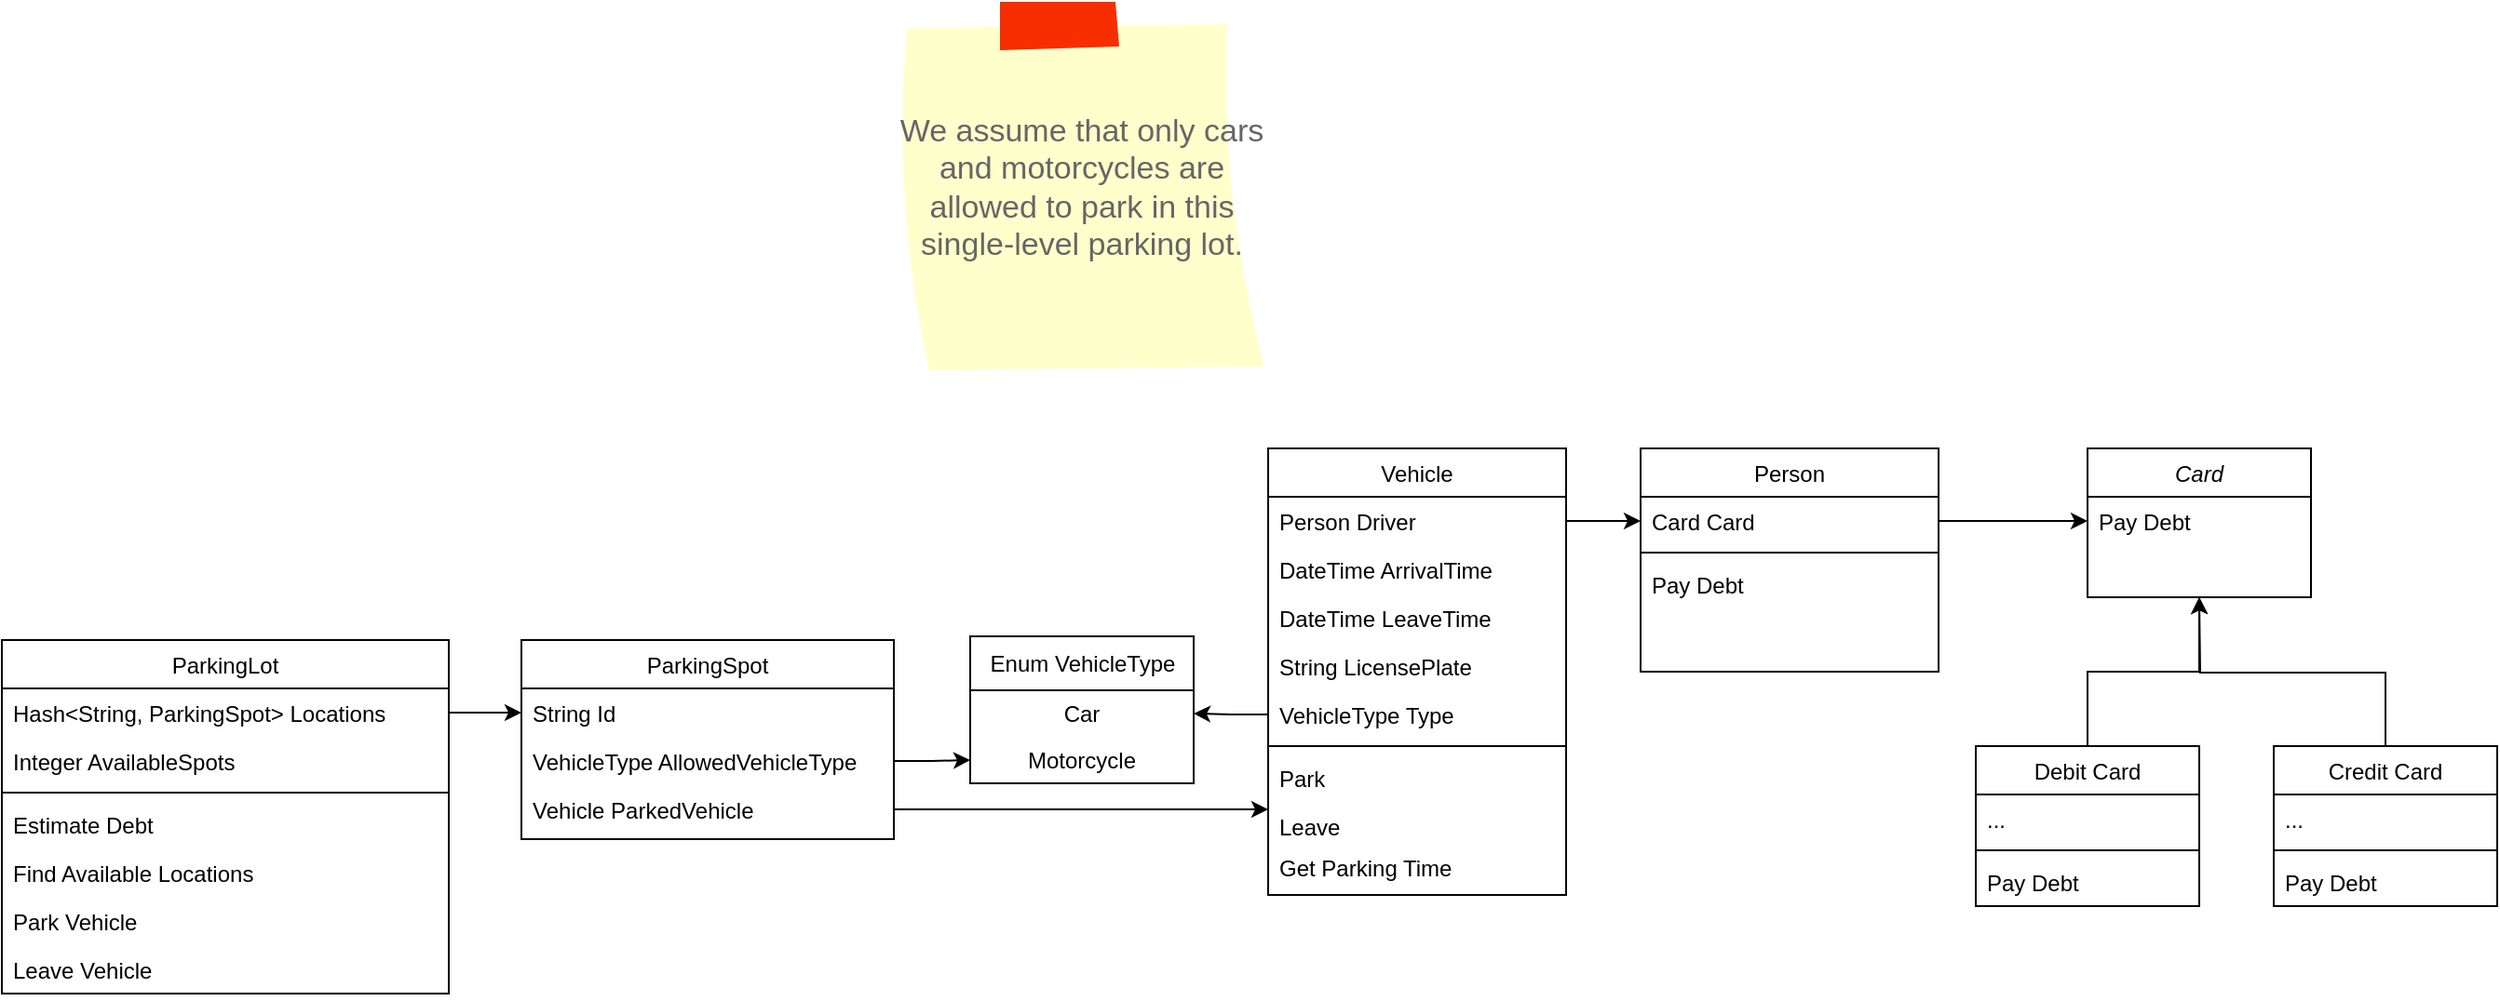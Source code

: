 <mxfile version="16.2.4" type="device"><diagram id="C5RBs43oDa-KdzZeNtuy" name="Page-1"><mxGraphModel dx="1741" dy="447" grid="1" gridSize="10" guides="1" tooltips="1" connect="1" arrows="1" fold="1" page="1" pageScale="1" pageWidth="827" pageHeight="1169" math="0" shadow="0"><root><mxCell id="WIyWlLk6GJQsqaUBKTNV-0"/><mxCell id="WIyWlLk6GJQsqaUBKTNV-1" parent="WIyWlLk6GJQsqaUBKTNV-0"/><mxCell id="zkfFHV4jXpPFQw0GAbJ--0" value="Vehicle" style="swimlane;fontStyle=0;align=center;verticalAlign=top;childLayout=stackLayout;horizontal=1;startSize=26;horizontalStack=0;resizeParent=1;resizeLast=0;collapsible=1;marginBottom=0;rounded=0;shadow=0;strokeWidth=1;" parent="WIyWlLk6GJQsqaUBKTNV-1" vertex="1"><mxGeometry x="200" y="240" width="160" height="240" as="geometry"><mxRectangle x="230" y="140" width="160" height="26" as="alternateBounds"/></mxGeometry></mxCell><mxCell id="DtOP5gC3qBV1YIBfyRSL-27" value="Person Driver" style="text;align=left;verticalAlign=top;spacingLeft=4;spacingRight=4;overflow=hidden;rotatable=0;points=[[0,0.5],[1,0.5]];portConstraint=eastwest;rounded=0;shadow=0;html=0;" vertex="1" parent="zkfFHV4jXpPFQw0GAbJ--0"><mxGeometry y="26" width="160" height="26" as="geometry"/></mxCell><mxCell id="zkfFHV4jXpPFQw0GAbJ--1" value="DateTime ArrivalTime" style="text;align=left;verticalAlign=top;spacingLeft=4;spacingRight=4;overflow=hidden;rotatable=0;points=[[0,0.5],[1,0.5]];portConstraint=eastwest;" parent="zkfFHV4jXpPFQw0GAbJ--0" vertex="1"><mxGeometry y="52" width="160" height="26" as="geometry"/></mxCell><mxCell id="DtOP5gC3qBV1YIBfyRSL-21" value="DateTime LeaveTime" style="text;align=left;verticalAlign=top;spacingLeft=4;spacingRight=4;overflow=hidden;rotatable=0;points=[[0,0.5],[1,0.5]];portConstraint=eastwest;" vertex="1" parent="zkfFHV4jXpPFQw0GAbJ--0"><mxGeometry y="78" width="160" height="26" as="geometry"/></mxCell><mxCell id="zkfFHV4jXpPFQw0GAbJ--2" value="String LicensePlate" style="text;align=left;verticalAlign=top;spacingLeft=4;spacingRight=4;overflow=hidden;rotatable=0;points=[[0,0.5],[1,0.5]];portConstraint=eastwest;rounded=0;shadow=0;html=0;" parent="zkfFHV4jXpPFQw0GAbJ--0" vertex="1"><mxGeometry y="104" width="160" height="26" as="geometry"/></mxCell><mxCell id="DtOP5gC3qBV1YIBfyRSL-4" value="VehicleType Type" style="text;align=left;verticalAlign=top;spacingLeft=4;spacingRight=4;overflow=hidden;rotatable=0;points=[[0,0.5],[1,0.5]];portConstraint=eastwest;rounded=0;shadow=0;html=0;" vertex="1" parent="zkfFHV4jXpPFQw0GAbJ--0"><mxGeometry y="130" width="160" height="26" as="geometry"/></mxCell><mxCell id="zkfFHV4jXpPFQw0GAbJ--4" value="" style="line;html=1;strokeWidth=1;align=left;verticalAlign=middle;spacingTop=-1;spacingLeft=3;spacingRight=3;rotatable=0;labelPosition=right;points=[];portConstraint=eastwest;" parent="zkfFHV4jXpPFQw0GAbJ--0" vertex="1"><mxGeometry y="156" width="160" height="8" as="geometry"/></mxCell><mxCell id="DtOP5gC3qBV1YIBfyRSL-7" value="Park" style="text;align=left;verticalAlign=top;spacingLeft=4;spacingRight=4;overflow=hidden;rotatable=0;points=[[0,0.5],[1,0.5]];portConstraint=eastwest;rounded=0;shadow=0;html=0;" vertex="1" parent="zkfFHV4jXpPFQw0GAbJ--0"><mxGeometry y="164" width="160" height="26" as="geometry"/></mxCell><mxCell id="DtOP5gC3qBV1YIBfyRSL-31" value="Leave" style="text;align=left;verticalAlign=top;spacingLeft=4;spacingRight=4;overflow=hidden;rotatable=0;points=[[0,0.5],[1,0.5]];portConstraint=eastwest;rounded=0;shadow=0;html=0;" vertex="1" parent="zkfFHV4jXpPFQw0GAbJ--0"><mxGeometry y="190" width="160" height="22" as="geometry"/></mxCell><mxCell id="DtOP5gC3qBV1YIBfyRSL-10" value="Get Parking Time" style="text;align=left;verticalAlign=top;spacingLeft=4;spacingRight=4;overflow=hidden;rotatable=0;points=[[0,0.5],[1,0.5]];portConstraint=eastwest;rounded=0;shadow=0;html=0;" vertex="1" parent="zkfFHV4jXpPFQw0GAbJ--0"><mxGeometry y="212" width="160" height="22" as="geometry"/></mxCell><mxCell id="zkfFHV4jXpPFQw0GAbJ--17" value="ParkingLot" style="swimlane;fontStyle=0;align=center;verticalAlign=top;childLayout=stackLayout;horizontal=1;startSize=26;horizontalStack=0;resizeParent=1;resizeLast=0;collapsible=1;marginBottom=0;rounded=0;shadow=0;strokeWidth=1;" parent="WIyWlLk6GJQsqaUBKTNV-1" vertex="1"><mxGeometry x="-480" y="343" width="240" height="190" as="geometry"><mxRectangle x="550" y="140" width="160" height="26" as="alternateBounds"/></mxGeometry></mxCell><mxCell id="zkfFHV4jXpPFQw0GAbJ--18" value="Hash&lt;String, ParkingSpot&gt; Locations" style="text;align=left;verticalAlign=top;spacingLeft=4;spacingRight=4;overflow=hidden;rotatable=0;points=[[0,0.5],[1,0.5]];portConstraint=eastwest;" parent="zkfFHV4jXpPFQw0GAbJ--17" vertex="1"><mxGeometry y="26" width="240" height="26" as="geometry"/></mxCell><mxCell id="DtOP5gC3qBV1YIBfyRSL-59" value="Integer AvailableSpots" style="text;align=left;verticalAlign=top;spacingLeft=4;spacingRight=4;overflow=hidden;rotatable=0;points=[[0,0.5],[1,0.5]];portConstraint=eastwest;rounded=0;shadow=0;html=0;" vertex="1" parent="zkfFHV4jXpPFQw0GAbJ--17"><mxGeometry y="52" width="240" height="26" as="geometry"/></mxCell><mxCell id="zkfFHV4jXpPFQw0GAbJ--23" value="" style="line;html=1;strokeWidth=1;align=left;verticalAlign=middle;spacingTop=-1;spacingLeft=3;spacingRight=3;rotatable=0;labelPosition=right;points=[];portConstraint=eastwest;" parent="zkfFHV4jXpPFQw0GAbJ--17" vertex="1"><mxGeometry y="78" width="240" height="8" as="geometry"/></mxCell><mxCell id="DtOP5gC3qBV1YIBfyRSL-30" value="Estimate Debt" style="text;align=left;verticalAlign=top;spacingLeft=4;spacingRight=4;overflow=hidden;rotatable=0;points=[[0,0.5],[1,0.5]];portConstraint=eastwest;rounded=0;shadow=0;html=0;" vertex="1" parent="zkfFHV4jXpPFQw0GAbJ--17"><mxGeometry y="86" width="240" height="26" as="geometry"/></mxCell><mxCell id="DtOP5gC3qBV1YIBfyRSL-47" value="Find Available Locations" style="text;align=left;verticalAlign=top;spacingLeft=4;spacingRight=4;overflow=hidden;rotatable=0;points=[[0,0.5],[1,0.5]];portConstraint=eastwest;rounded=0;shadow=0;html=0;" vertex="1" parent="zkfFHV4jXpPFQw0GAbJ--17"><mxGeometry y="112" width="240" height="26" as="geometry"/></mxCell><mxCell id="DtOP5gC3qBV1YIBfyRSL-48" value="Park Vehicle" style="text;align=left;verticalAlign=top;spacingLeft=4;spacingRight=4;overflow=hidden;rotatable=0;points=[[0,0.5],[1,0.5]];portConstraint=eastwest;rounded=0;shadow=0;html=0;" vertex="1" parent="zkfFHV4jXpPFQw0GAbJ--17"><mxGeometry y="138" width="240" height="26" as="geometry"/></mxCell><mxCell id="DtOP5gC3qBV1YIBfyRSL-58" value="Leave Vehicle" style="text;align=left;verticalAlign=top;spacingLeft=4;spacingRight=4;overflow=hidden;rotatable=0;points=[[0,0.5],[1,0.5]];portConstraint=eastwest;rounded=0;shadow=0;html=0;" vertex="1" parent="zkfFHV4jXpPFQw0GAbJ--17"><mxGeometry y="164" width="240" height="26" as="geometry"/></mxCell><mxCell id="DtOP5gC3qBV1YIBfyRSL-0" value="We assume that only cars and motorcycles are allowed to park in this single-level parking lot." style="strokeWidth=1;shadow=0;dashed=0;align=center;html=1;shape=mxgraph.mockup.text.stickyNote2;fontColor=#666666;mainText=;fontSize=17;whiteSpace=wrap;fillColor=#ffffcc;strokeColor=#F62E00;" vertex="1" parent="WIyWlLk6GJQsqaUBKTNV-1"><mxGeometry width="200" height="200" as="geometry"/></mxCell><mxCell id="DtOP5gC3qBV1YIBfyRSL-1" value="&lt;span style=&quot;font-weight: normal&quot;&gt;Enum VehicleType&lt;/span&gt;" style="swimlane;fontStyle=1;align=center;verticalAlign=middle;childLayout=stackLayout;horizontal=1;startSize=29;horizontalStack=0;resizeParent=1;resizeParentMax=0;resizeLast=0;collapsible=0;marginBottom=0;html=1;" vertex="1" parent="WIyWlLk6GJQsqaUBKTNV-1"><mxGeometry x="40" y="341" width="120" height="79" as="geometry"/></mxCell><mxCell id="DtOP5gC3qBV1YIBfyRSL-2" value="Car" style="text;html=1;strokeColor=none;fillColor=none;align=center;verticalAlign=middle;spacingLeft=4;spacingRight=4;overflow=hidden;rotatable=0;points=[[0,0.5],[1,0.5]];portConstraint=eastwest;" vertex="1" parent="DtOP5gC3qBV1YIBfyRSL-1"><mxGeometry y="29" width="120" height="25" as="geometry"/></mxCell><mxCell id="DtOP5gC3qBV1YIBfyRSL-3" value="Motorcycle" style="text;html=1;strokeColor=none;fillColor=none;align=center;verticalAlign=middle;spacingLeft=4;spacingRight=4;overflow=hidden;rotatable=0;points=[[0,0.5],[1,0.5]];portConstraint=eastwest;" vertex="1" parent="DtOP5gC3qBV1YIBfyRSL-1"><mxGeometry y="54" width="120" height="25" as="geometry"/></mxCell><mxCell id="DtOP5gC3qBV1YIBfyRSL-6" value="" style="edgeStyle=orthogonalEdgeStyle;rounded=0;orthogonalLoop=1;jettySize=auto;html=1;entryX=1;entryY=0.5;entryDx=0;entryDy=0;" edge="1" parent="WIyWlLk6GJQsqaUBKTNV-1" source="DtOP5gC3qBV1YIBfyRSL-4" target="DtOP5gC3qBV1YIBfyRSL-2"><mxGeometry relative="1" as="geometry"/></mxCell><mxCell id="DtOP5gC3qBV1YIBfyRSL-11" value="ParkingSpot" style="swimlane;fontStyle=0;align=center;verticalAlign=top;childLayout=stackLayout;horizontal=1;startSize=26;horizontalStack=0;resizeParent=1;resizeLast=0;collapsible=1;marginBottom=0;rounded=0;shadow=0;strokeWidth=1;" vertex="1" parent="WIyWlLk6GJQsqaUBKTNV-1"><mxGeometry x="-201" y="343" width="200" height="107" as="geometry"><mxRectangle x="230" y="140" width="160" height="26" as="alternateBounds"/></mxGeometry></mxCell><mxCell id="DtOP5gC3qBV1YIBfyRSL-12" value="String Id" style="text;align=left;verticalAlign=top;spacingLeft=4;spacingRight=4;overflow=hidden;rotatable=0;points=[[0,0.5],[1,0.5]];portConstraint=eastwest;" vertex="1" parent="DtOP5gC3qBV1YIBfyRSL-11"><mxGeometry y="26" width="200" height="26" as="geometry"/></mxCell><mxCell id="DtOP5gC3qBV1YIBfyRSL-14" value="VehicleType AllowedVehicleType" style="text;align=left;verticalAlign=top;spacingLeft=4;spacingRight=4;overflow=hidden;rotatable=0;points=[[0,0.5],[1,0.5]];portConstraint=eastwest;rounded=0;shadow=0;html=0;" vertex="1" parent="DtOP5gC3qBV1YIBfyRSL-11"><mxGeometry y="52" width="200" height="26" as="geometry"/></mxCell><mxCell id="DtOP5gC3qBV1YIBfyRSL-49" value="Vehicle ParkedVehicle&#10;" style="text;align=left;verticalAlign=top;spacingLeft=4;spacingRight=4;overflow=hidden;rotatable=0;points=[[0,0.5],[1,0.5]];portConstraint=eastwest;" vertex="1" parent="DtOP5gC3qBV1YIBfyRSL-11"><mxGeometry y="78" width="200" height="26" as="geometry"/></mxCell><mxCell id="DtOP5gC3qBV1YIBfyRSL-22" value="Person" style="swimlane;fontStyle=0;align=center;verticalAlign=top;childLayout=stackLayout;horizontal=1;startSize=26;horizontalStack=0;resizeParent=1;resizeLast=0;collapsible=1;marginBottom=0;rounded=0;shadow=0;strokeWidth=1;" vertex="1" parent="WIyWlLk6GJQsqaUBKTNV-1"><mxGeometry x="400" y="240" width="160" height="120" as="geometry"><mxRectangle x="550" y="140" width="160" height="26" as="alternateBounds"/></mxGeometry></mxCell><mxCell id="DtOP5gC3qBV1YIBfyRSL-23" value="Card Card" style="text;align=left;verticalAlign=top;spacingLeft=4;spacingRight=4;overflow=hidden;rotatable=0;points=[[0,0.5],[1,0.5]];portConstraint=eastwest;" vertex="1" parent="DtOP5gC3qBV1YIBfyRSL-22"><mxGeometry y="26" width="160" height="26" as="geometry"/></mxCell><mxCell id="DtOP5gC3qBV1YIBfyRSL-24" value="" style="line;html=1;strokeWidth=1;align=left;verticalAlign=middle;spacingTop=-1;spacingLeft=3;spacingRight=3;rotatable=0;labelPosition=right;points=[];portConstraint=eastwest;" vertex="1" parent="DtOP5gC3qBV1YIBfyRSL-22"><mxGeometry y="52" width="160" height="8" as="geometry"/></mxCell><mxCell id="DtOP5gC3qBV1YIBfyRSL-25" value="Pay Debt" style="text;align=left;verticalAlign=top;spacingLeft=4;spacingRight=4;overflow=hidden;rotatable=0;points=[[0,0.5],[1,0.5]];portConstraint=eastwest;" vertex="1" parent="DtOP5gC3qBV1YIBfyRSL-22"><mxGeometry y="60" width="160" height="26" as="geometry"/></mxCell><mxCell id="DtOP5gC3qBV1YIBfyRSL-28" style="edgeStyle=orthogonalEdgeStyle;rounded=0;orthogonalLoop=1;jettySize=auto;html=1;exitX=1;exitY=0.5;exitDx=0;exitDy=0;entryX=0;entryY=0.5;entryDx=0;entryDy=0;" edge="1" parent="WIyWlLk6GJQsqaUBKTNV-1" source="DtOP5gC3qBV1YIBfyRSL-27" target="DtOP5gC3qBV1YIBfyRSL-23"><mxGeometry relative="1" as="geometry"/></mxCell><mxCell id="DtOP5gC3qBV1YIBfyRSL-32" value="Card" style="swimlane;fontStyle=2;align=center;verticalAlign=top;childLayout=stackLayout;horizontal=1;startSize=26;horizontalStack=0;resizeParent=1;resizeLast=0;collapsible=1;marginBottom=0;rounded=0;shadow=0;strokeWidth=1;" vertex="1" parent="WIyWlLk6GJQsqaUBKTNV-1"><mxGeometry x="640" y="240" width="120" height="80" as="geometry"><mxRectangle x="550" y="140" width="160" height="26" as="alternateBounds"/></mxGeometry></mxCell><mxCell id="DtOP5gC3qBV1YIBfyRSL-35" value="Pay Debt" style="text;align=left;verticalAlign=top;spacingLeft=4;spacingRight=4;overflow=hidden;rotatable=0;points=[[0,0.5],[1,0.5]];portConstraint=eastwest;" vertex="1" parent="DtOP5gC3qBV1YIBfyRSL-32"><mxGeometry y="26" width="120" height="26" as="geometry"/></mxCell><mxCell id="DtOP5gC3qBV1YIBfyRSL-36" style="edgeStyle=orthogonalEdgeStyle;rounded=0;orthogonalLoop=1;jettySize=auto;html=1;exitX=1;exitY=0.5;exitDx=0;exitDy=0;entryX=0;entryY=0.5;entryDx=0;entryDy=0;" edge="1" parent="WIyWlLk6GJQsqaUBKTNV-1" source="DtOP5gC3qBV1YIBfyRSL-23" target="DtOP5gC3qBV1YIBfyRSL-35"><mxGeometry relative="1" as="geometry"/></mxCell><mxCell id="DtOP5gC3qBV1YIBfyRSL-45" style="edgeStyle=orthogonalEdgeStyle;rounded=0;orthogonalLoop=1;jettySize=auto;html=1;exitX=0.5;exitY=0;exitDx=0;exitDy=0;entryX=0.5;entryY=1;entryDx=0;entryDy=0;" edge="1" parent="WIyWlLk6GJQsqaUBKTNV-1" source="DtOP5gC3qBV1YIBfyRSL-37" target="DtOP5gC3qBV1YIBfyRSL-32"><mxGeometry relative="1" as="geometry"/></mxCell><mxCell id="DtOP5gC3qBV1YIBfyRSL-37" value="Debit Card" style="swimlane;fontStyle=0;align=center;verticalAlign=top;childLayout=stackLayout;horizontal=1;startSize=26;horizontalStack=0;resizeParent=1;resizeLast=0;collapsible=1;marginBottom=0;rounded=0;shadow=0;strokeWidth=1;" vertex="1" parent="WIyWlLk6GJQsqaUBKTNV-1"><mxGeometry x="580" y="400" width="120" height="86" as="geometry"><mxRectangle x="550" y="140" width="160" height="26" as="alternateBounds"/></mxGeometry></mxCell><mxCell id="DtOP5gC3qBV1YIBfyRSL-43" value="..." style="text;align=left;verticalAlign=top;spacingLeft=4;spacingRight=4;overflow=hidden;rotatable=0;points=[[0,0.5],[1,0.5]];portConstraint=eastwest;" vertex="1" parent="DtOP5gC3qBV1YIBfyRSL-37"><mxGeometry y="26" width="120" height="26" as="geometry"/></mxCell><mxCell id="DtOP5gC3qBV1YIBfyRSL-41" value="" style="line;html=1;strokeWidth=1;align=left;verticalAlign=middle;spacingTop=-1;spacingLeft=3;spacingRight=3;rotatable=0;labelPosition=right;points=[];portConstraint=eastwest;" vertex="1" parent="DtOP5gC3qBV1YIBfyRSL-37"><mxGeometry y="52" width="120" height="8" as="geometry"/></mxCell><mxCell id="DtOP5gC3qBV1YIBfyRSL-38" value="Pay Debt" style="text;align=left;verticalAlign=top;spacingLeft=4;spacingRight=4;overflow=hidden;rotatable=0;points=[[0,0.5],[1,0.5]];portConstraint=eastwest;" vertex="1" parent="DtOP5gC3qBV1YIBfyRSL-37"><mxGeometry y="60" width="120" height="26" as="geometry"/></mxCell><mxCell id="DtOP5gC3qBV1YIBfyRSL-46" style="edgeStyle=orthogonalEdgeStyle;rounded=0;orthogonalLoop=1;jettySize=auto;html=1;exitX=0.5;exitY=0;exitDx=0;exitDy=0;" edge="1" parent="WIyWlLk6GJQsqaUBKTNV-1" source="DtOP5gC3qBV1YIBfyRSL-39"><mxGeometry relative="1" as="geometry"><mxPoint x="700" y="320" as="targetPoint"/></mxGeometry></mxCell><mxCell id="DtOP5gC3qBV1YIBfyRSL-39" value="Credit Card" style="swimlane;fontStyle=0;align=center;verticalAlign=top;childLayout=stackLayout;horizontal=1;startSize=26;horizontalStack=0;resizeParent=1;resizeLast=0;collapsible=1;marginBottom=0;rounded=0;shadow=0;strokeWidth=1;" vertex="1" parent="WIyWlLk6GJQsqaUBKTNV-1"><mxGeometry x="740" y="400" width="120" height="86" as="geometry"><mxRectangle x="550" y="140" width="160" height="26" as="alternateBounds"/></mxGeometry></mxCell><mxCell id="DtOP5gC3qBV1YIBfyRSL-44" value="..." style="text;align=left;verticalAlign=top;spacingLeft=4;spacingRight=4;overflow=hidden;rotatable=0;points=[[0,0.5],[1,0.5]];portConstraint=eastwest;" vertex="1" parent="DtOP5gC3qBV1YIBfyRSL-39"><mxGeometry y="26" width="120" height="26" as="geometry"/></mxCell><mxCell id="DtOP5gC3qBV1YIBfyRSL-42" value="" style="line;html=1;strokeWidth=1;align=left;verticalAlign=middle;spacingTop=-1;spacingLeft=3;spacingRight=3;rotatable=0;labelPosition=right;points=[];portConstraint=eastwest;" vertex="1" parent="DtOP5gC3qBV1YIBfyRSL-39"><mxGeometry y="52" width="120" height="8" as="geometry"/></mxCell><mxCell id="DtOP5gC3qBV1YIBfyRSL-40" value="Pay Debt" style="text;align=left;verticalAlign=top;spacingLeft=4;spacingRight=4;overflow=hidden;rotatable=0;points=[[0,0.5],[1,0.5]];portConstraint=eastwest;" vertex="1" parent="DtOP5gC3qBV1YIBfyRSL-39"><mxGeometry y="60" width="120" height="26" as="geometry"/></mxCell><mxCell id="DtOP5gC3qBV1YIBfyRSL-53" style="edgeStyle=orthogonalEdgeStyle;rounded=0;orthogonalLoop=1;jettySize=auto;html=1;exitX=1;exitY=0.5;exitDx=0;exitDy=0;entryX=0;entryY=0.5;entryDx=0;entryDy=0;" edge="1" parent="WIyWlLk6GJQsqaUBKTNV-1" source="DtOP5gC3qBV1YIBfyRSL-14" target="DtOP5gC3qBV1YIBfyRSL-3"><mxGeometry relative="1" as="geometry"/></mxCell><mxCell id="DtOP5gC3qBV1YIBfyRSL-56" style="edgeStyle=orthogonalEdgeStyle;rounded=0;orthogonalLoop=1;jettySize=auto;html=1;exitX=1;exitY=0.5;exitDx=0;exitDy=0;entryX=0;entryY=0.5;entryDx=0;entryDy=0;" edge="1" parent="WIyWlLk6GJQsqaUBKTNV-1" source="zkfFHV4jXpPFQw0GAbJ--18" target="DtOP5gC3qBV1YIBfyRSL-12"><mxGeometry relative="1" as="geometry"/></mxCell><mxCell id="DtOP5gC3qBV1YIBfyRSL-57" style="edgeStyle=orthogonalEdgeStyle;rounded=0;orthogonalLoop=1;jettySize=auto;html=1;exitX=1;exitY=0.5;exitDx=0;exitDy=0;entryX=0;entryY=0.182;entryDx=0;entryDy=0;entryPerimeter=0;" edge="1" parent="WIyWlLk6GJQsqaUBKTNV-1" source="DtOP5gC3qBV1YIBfyRSL-49" target="DtOP5gC3qBV1YIBfyRSL-31"><mxGeometry relative="1" as="geometry"/></mxCell></root></mxGraphModel></diagram></mxfile>